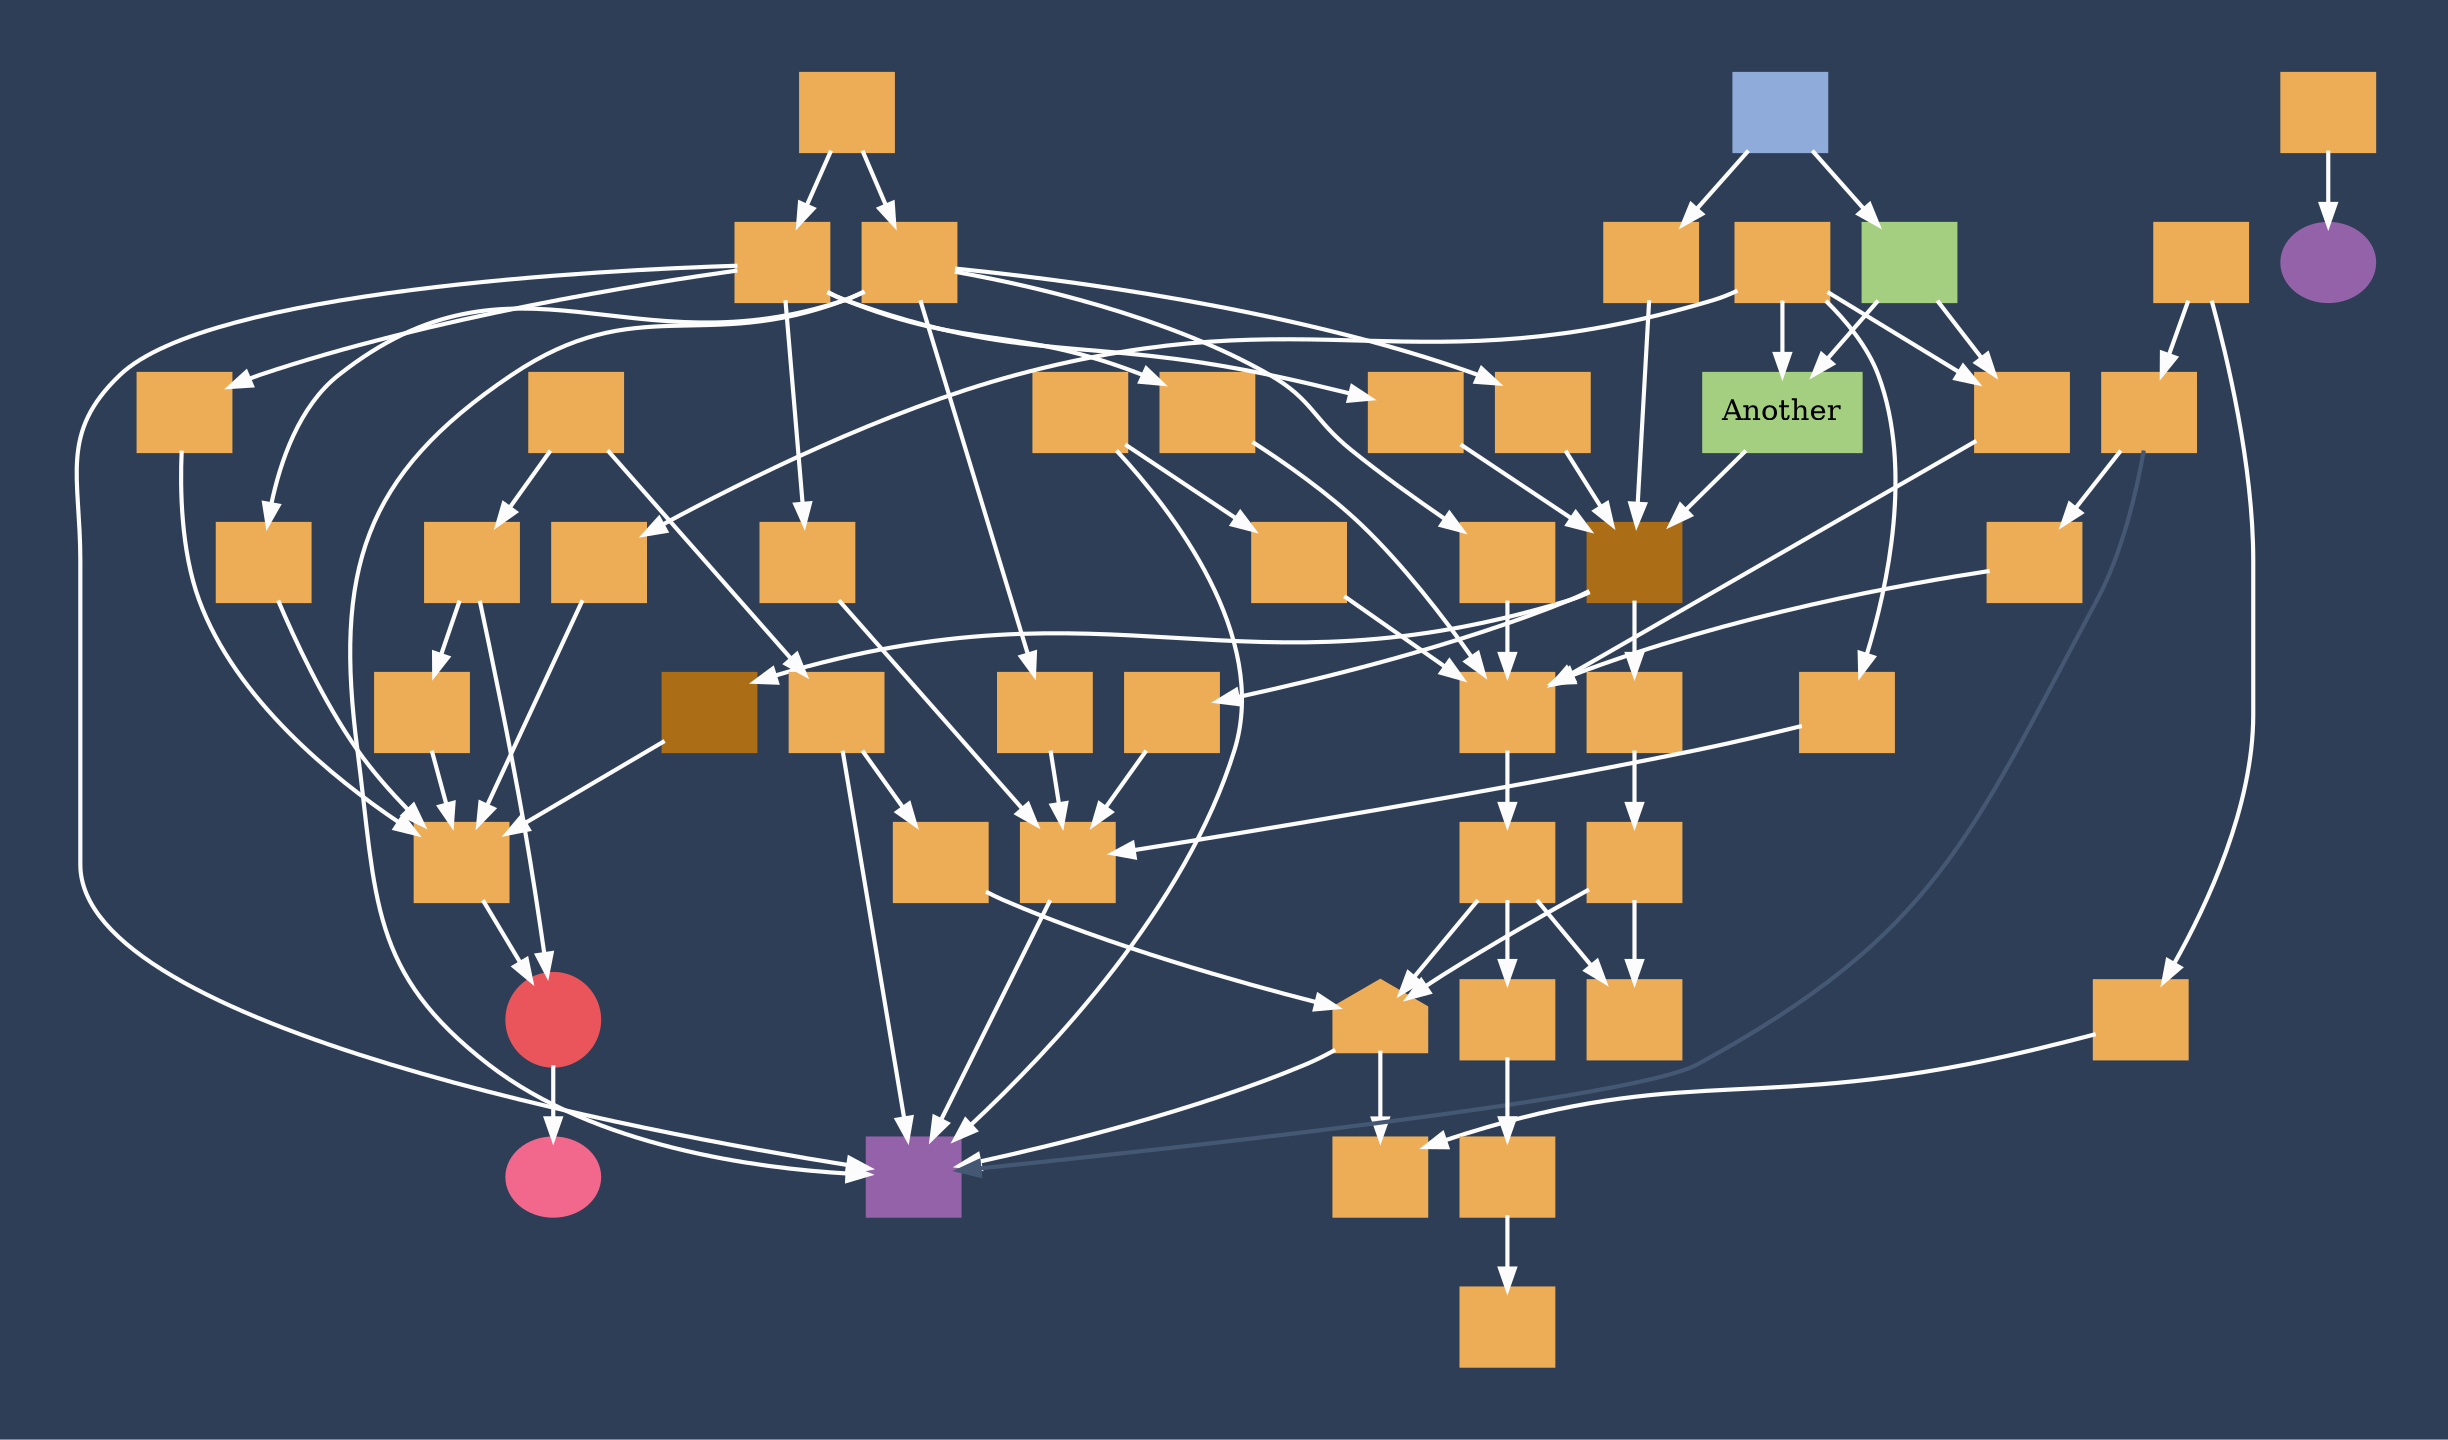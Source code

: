 /*
 * Copyright (c) 2015 Mountainstorm
 *
 * Permission is hereby granted, free of charge, to any person obtaining a copy
 * of this software and associated documentation files (the "Software"), to deal
 * in the Software without restriction, including without limitation the rights
 * to use, copy, modify, merge, publish, distribute, sublicense, and/or sell
 * copies of the Software, and to permit persons to whom the Software is
 * furnished to do so, subject to the following conditions:
 *
 * The above copyright notice and this permission notice shall be included in all
 * copies or substantial portions of the Software.
 *
 * THE SOFTWARE IS PROVIDED "AS IS", WITHOUT WARRANTY OF ANY KIND, EXPRESS OR
 * IMPLIED, INCLUDING BUT NOT LIMITED TO THE WARRANTIES OF MERCHANTABILITY,
 * FITNESS FOR A PARTICULAR PURPOSE AND NONINFRINGEMENT. IN NO EVENT SHALL THE
 * AUTHORS OR COPYRIGHT HOLDERS BE LIABLE FOR ANY CLAIM, DAMAGES OR OTHER
 * LIABILITY, WHETHER IN AN ACTION OF CONTRACT, TORT OR OTHERWISE, ARISING FROM,
 * OUT OF OR IN CONNECTION WITH THE SOFTWARE OR THE USE OR OTHER DEALINGS IN THE
 * SOFTWARE.
 */

 digraph world {
	bgcolor="#2e3e56"
	pad="0.5" /* add padding round the edge of the graph */
	/*
		rankdir="LR"  make graph layout left->right rather than top->bottom
		graph [fontname="Helvetica Neue", fontcolor="#fcfcfc"]
		labelloc="t" label at top
		label="Test Setup"

		dark blue (background): #2e3e56
		white (text/lines): #fcfcfc
		dark line (hidden lines): #445773

		red: #ea555b - crashes
		yellow: #edad56 - nodes in target
		gold: #AB6D16 - static libs
		dark green: #29b89d
		purple: #9362a8
		pink: #f2688d - buckets
		green: #a5cf80 - 3rd party library
		blue: #8eabd9 - start

		0.1pt == 3.25px
	*/

	node [shape="box", width="0.6", style="filled", fillcolor="#edad56", color="#edad56", penwidth="3", label=""]
	edge [color="#fcfcfc", penwidth="2", fontname="helvetica Neue Ultra Light"]

	S35 [tooltip="Go S35", fillcolor="#8eabd9", color="#8eabd9"];
	23 [shape="house", tooltip="Go 23"];
	T1 [shape="box", tooltip="Go T1", fillcolor="#9362a8", color="#9362a8"];
	T99 [shape="ellipse", tooltip="Go T1", fillcolor="#9362a8", color="#9362a8"];
	P4 [shape="ellipse", tooltip="Go P4", fillcolor="#f2688d", color="#f2688d"];
	T30 [shape="circle", tooltip="Go T30", fillcolor="#ea555b", color="#ea555b"];

	43 [fillcolor="#a5cf80", color="#a5cf80"];
	40 [shape="box" fillcolor="#a5cf80", color="#a5cf80", label="Another"];

	28 [fillcolor="#AB6D16", color="#AB6D16"];
	19 [fillcolor="#AB6D16", color="#AB6D16"];

	T30 -> P4

	S8 -> T99;
	S24 -> 25;
	S24 -> 27;
	S1 -> 2;
	S1 -> 10;
	S35 -> 43;
	S35 -> 36;
	S30 -> 31;
	S30 -> 33;
	9 -> 42;
	9 -> T1;
	25 -> T1 [color="#445773", weight="0", comment="weaklink"];
	25 -> 26;
	27 -> T24;
	2 -> {3 ; 16 ; 17 ; T1 ; 18}
	10 -> { 11 ; 14 ; T1 ; 13; 12;}
	31 -> T1
	31 -> 32;
	33 -> T30;
	33 -> 34;
	42 -> 4;
	26 -> 4;
	3 -> 4;
	16 -> 15;
	17 -> 19;
	18 -> 29;
	11 -> 4;
	14 -> 15;
	37 -> {39 ; 41 ; 38 ; 40;}
	13 -> 19;
	12 -> 29;
	43 -> 38;
	43 -> 40;
	36 -> 19;
	32 -> 23;
	34 -> 29;
	39 -> 15;
	41 -> 29;
	38 -> 4;
	40 -> 19;
	4 -> 5;
	19 -> {21 ; 20 ; 28;}
	5 -> {6 ; T35 ; 23;}
	21 -> 22;
	20 -> 15;
	28 -> 29;
	6 -> 7;
	15 -> T1;
	22 -> T35;
	22 -> 23;
	29 -> T30;
	7 -> T8;
	23 -> T24;
	23 -> T1;
}

